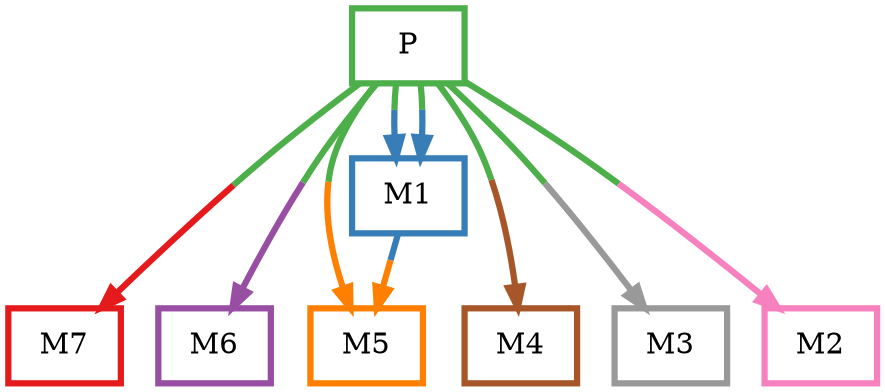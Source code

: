 digraph barS {
	{
		rank=same
	0 [shape=box,penwidth=3,colorscheme=set19,color=3,label="P"]
	}
	{
		rank=same
		7 [shape=box,penwidth=3,colorscheme=set19,color=1,label="M7"]
		6 [shape=box,penwidth=3,colorscheme=set19,color=4,label="M6"]
		5 [shape=box,penwidth=3,colorscheme=set19,color=5,label="M5"]
		4 [shape=box,penwidth=3,colorscheme=set19,color=7,label="M4"]
		3 [shape=box,penwidth=3,colorscheme=set19,color=9,label="M3"]
		2 [shape=box,penwidth=3,colorscheme=set19,color=8,label="M2"]
	}
	1 [shape=box,penwidth=3,colorscheme=set19,color=2,label="M1"]
	1 -> 5 [penwidth=3,colorscheme=set19,color="2;0.5:5"]
	0 -> 1 [penwidth=3,colorscheme=set19,color="3;0.5:2"]
	0 -> 7 [penwidth=3,colorscheme=set19,color="3;0.5:1"]
	0 -> 6 [penwidth=3,colorscheme=set19,color="3;0.5:4"]
	0 -> 5 [penwidth=3,colorscheme=set19,color="3;0.5:5"]
	0 -> 2 [penwidth=3,colorscheme=set19,color="3;0.5:8"]
	0 -> 4 [penwidth=3,colorscheme=set19,color="3;0.5:7"]
	0 -> 3 [penwidth=3,colorscheme=set19,color="3;0.5:9"]
	0 -> 1 [penwidth=3,colorscheme=set19,color="3;0.5:2"]
}
